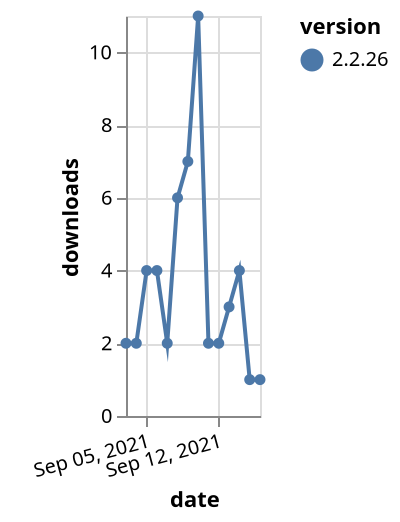 {"$schema": "https://vega.github.io/schema/vega-lite/v5.json", "description": "A simple bar chart with embedded data.", "data": {"values": [{"date": "2021-09-03", "total": 6004, "delta": 2, "version": "2.2.26"}, {"date": "2021-09-04", "total": 6006, "delta": 2, "version": "2.2.26"}, {"date": "2021-09-05", "total": 6010, "delta": 4, "version": "2.2.26"}, {"date": "2021-09-06", "total": 6014, "delta": 4, "version": "2.2.26"}, {"date": "2021-09-07", "total": 6016, "delta": 2, "version": "2.2.26"}, {"date": "2021-09-08", "total": 6022, "delta": 6, "version": "2.2.26"}, {"date": "2021-09-09", "total": 6029, "delta": 7, "version": "2.2.26"}, {"date": "2021-09-10", "total": 6040, "delta": 11, "version": "2.2.26"}, {"date": "2021-09-11", "total": 6042, "delta": 2, "version": "2.2.26"}, {"date": "2021-09-12", "total": 6044, "delta": 2, "version": "2.2.26"}, {"date": "2021-09-13", "total": 6047, "delta": 3, "version": "2.2.26"}, {"date": "2021-09-14", "total": 6051, "delta": 4, "version": "2.2.26"}, {"date": "2021-09-15", "total": 6052, "delta": 1, "version": "2.2.26"}, {"date": "2021-09-16", "total": 6053, "delta": 1, "version": "2.2.26"}]}, "width": "container", "mark": {"type": "line", "point": {"filled": true}}, "encoding": {"x": {"field": "date", "type": "temporal", "timeUnit": "yearmonthdate", "title": "date", "axis": {"labelAngle": -15}}, "y": {"field": "delta", "type": "quantitative", "title": "downloads"}, "color": {"field": "version", "type": "nominal"}, "tooltip": {"field": "delta"}}}